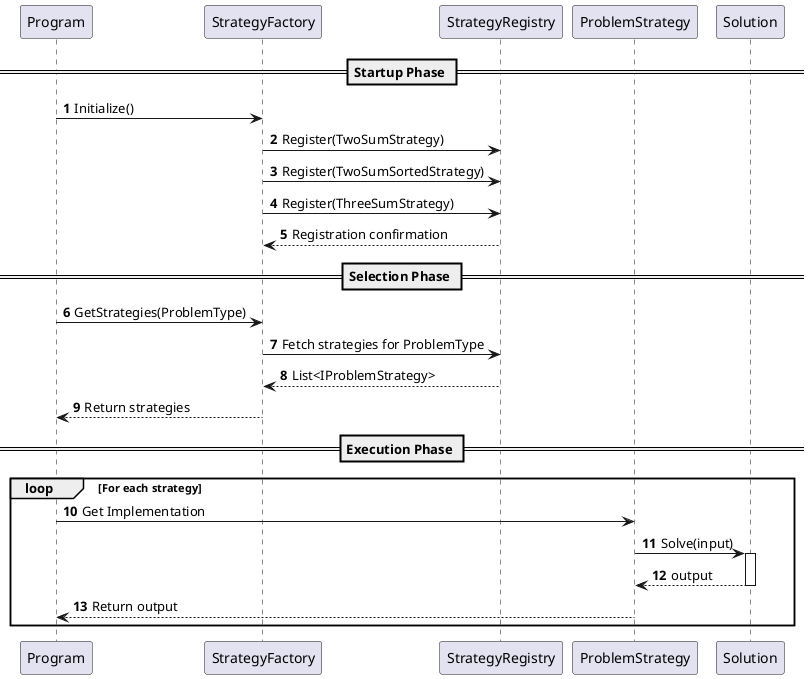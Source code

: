 @startuml
autonumber
skinparam shadowing false
skinparam linetype ortho

participant Program
participant StrategyFactory
participant StrategyRegistry
participant ProblemStrategy
participant Solution

== Startup Phase ==

Program -> StrategyFactory : Initialize()
StrategyFactory -> StrategyRegistry : Register(TwoSumStrategy)
StrategyFactory -> StrategyRegistry : Register(TwoSumSortedStrategy)
StrategyFactory -> StrategyRegistry : Register(ThreeSumStrategy)
StrategyRegistry --> StrategyFactory : Registration confirmation

== Selection Phase ==

Program -> StrategyFactory : GetStrategies(ProblemType)
StrategyFactory -> StrategyRegistry : Fetch strategies for ProblemType
StrategyRegistry --> StrategyFactory : List<IProblemStrategy>
StrategyFactory --> Program : Return strategies

== Execution Phase ==

loop For each strategy
    Program -> ProblemStrategy : Get Implementation
    ProblemStrategy -> Solution : Solve(input)
    activate Solution
    Solution --> ProblemStrategy : output
    deactivate Solution
    ProblemStrategy --> Program : Return output
end

@enduml